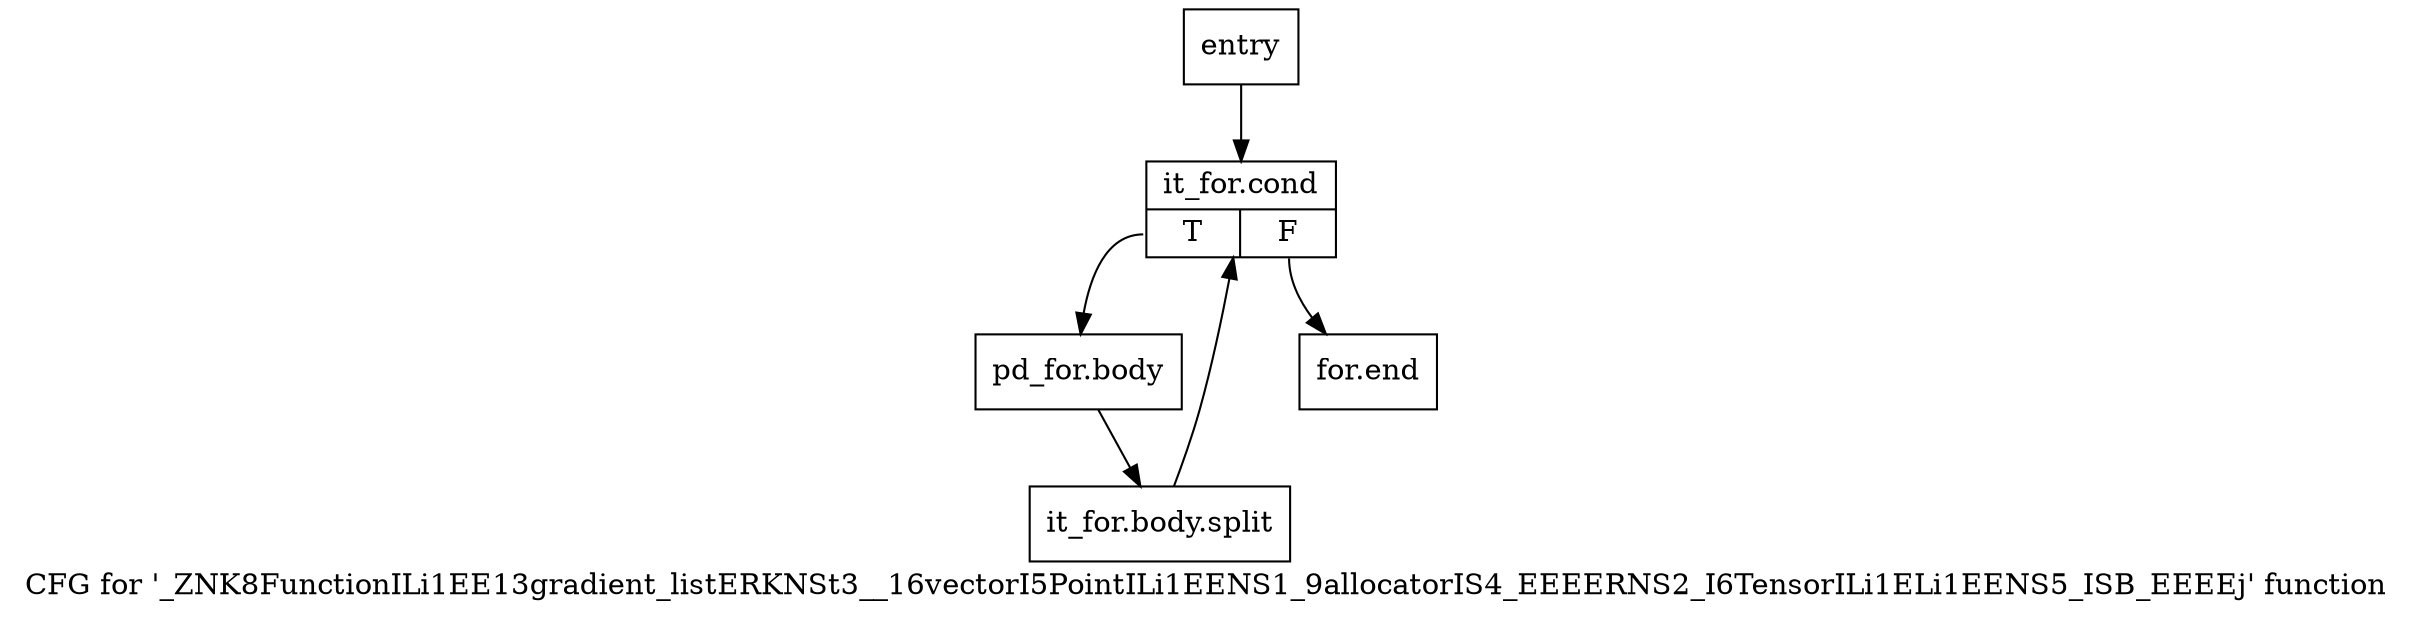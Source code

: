 digraph "CFG for '_ZNK8FunctionILi1EE13gradient_listERKNSt3__16vectorI5PointILi1EENS1_9allocatorIS4_EEEERNS2_I6TensorILi1ELi1EENS5_ISB_EEEEj' function" {
	label="CFG for '_ZNK8FunctionILi1EE13gradient_listERKNSt3__16vectorI5PointILi1EENS1_9allocatorIS4_EEEERNS2_I6TensorILi1ELi1EENS5_ISB_EEEEj' function";

	Node0x57abe50 [shape=record,label="{entry}"];
	Node0x57abe50 -> Node0x57abea0;
	Node0x57abea0 [shape=record,label="{it_for.cond|{<s0>T|<s1>F}}"];
	Node0x57abea0:s0 -> Node0x57abef0;
	Node0x57abea0:s1 -> Node0x57abf40;
	Node0x57abef0 [shape=record,label="{pd_for.body}"];
	Node0x57abef0 -> Node0xa890930;
	Node0xa890930 [shape=record,label="{it_for.body.split}"];
	Node0xa890930 -> Node0x57abea0;
	Node0x57abf40 [shape=record,label="{for.end}"];
}
